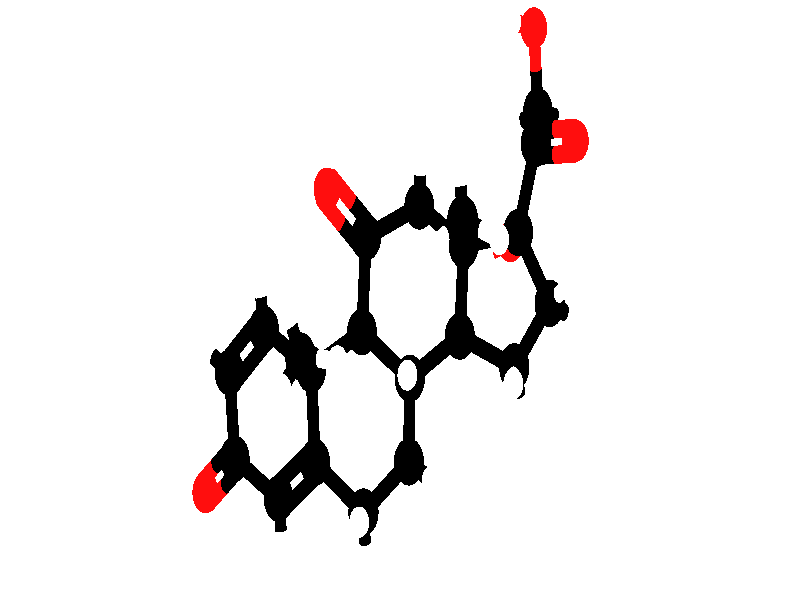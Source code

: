 // ******************************************************
// Created by Jmol 14.29.17  2018-06-15 14:15
//
// This script was generated on Mon, 18 Jun 2018 23:53:33 +1000
// ******************************************************

/****** Jmol Embedded Script **** 
# Jmol state version 14.29.17  2018-06-15 14:15;

function _setWindowState() {
# preferredWidthHeight -1 -1;
# width -1;
# height -1;
  stateVersion = 1429017;
  background [xffffff];
  axis1Color = "[xff0000]";
  axis2Color = "[x008000]";
  axis3Color = "[x0000ff]";
  set ambientPercent 45;
  set diffusePercent 84;
  set specular true;
  set specularPercent 22;
  set specularPower 40;
  set specularExponent 6;
  set celShading false;
  set celShadingPower 10;
  set zShadePower 3;
}

function _setFileState() {

  set allowEmbeddedScripts false;
  set appendNew true;
  set appletProxy "";
  set applySymmetryToBonds false;
  set autoBond true;
  set bondRadiusMilliAngstroms 150;
  set bondTolerance 0.45;
  set defaultLattice {0.0 0.0 0.0};
  set defaultLoadFilter "";
  set defaultLoadScript "";
  set defaultStructureDssp true;
  set defaultVDW Auto;
  set forceAutoBond false;
  #set defaultDirectory "/home/fusion809";
  #set loadFormat "https://files.rcsb.org/download/%FILE.pdb";
  #set loadLigandFormat "https://files.rcsb.org/ligands/download/%FILE.cif";
  #set smilesUrlFormat "https://cactus.nci.nih.gov/chemical/structure/%FILE/file?format=sdf&get3d=true";
  #set nihResolverFormat "https://cactus.nci.nih.gov/chemical/structure/%FILE";
  #set pubChemFormat "https://pubchem.ncbi.nlm.nih.gov/rest/pug/compound/%FILE/SDF?record_type=3d";
  set bondingVersion 0;
  set legacyAutoBonding false;
  set legacyAutoBonding false;
  set legacyHAddition false;
  set legacyJavaFloat false;
  set minBondDistance 0.4;
  set minimizationCriterion  0.001;
  set minimizationSteps  100;
  set multipleBondBananas false;
  set pdbAddHydrogens false;
  set pdbGetHeader false;
  set pdbSequential false;
  set percentVdwAtom 23;
  set smallMoleculeMaxAtoms 40000;
  set smartAromatic true;
  load /*file*/"./Prednisone_(PDB_PDN)_bonds_fixed_1H61.sdf";

}

function _setParameterState() {

   set defaultanglelabel "%VALUE %UNITS";
   set defaultcolorscheme "jmol";
   set defaultdistancelabel "%VALUE %UNITS";
   set defaultdrawarrowscale 0.5;
   set defaultlabelpdb "%m%r";
   set defaultlabelxyz "%a";
   set defaultlattice "{0 0 0}";
   set defaultloadfilter "";
   set defaultloadscript "";
   set defaulttorsionlabel "%VALUE %UNITS";
   set defaulttranslucent 0.5;
   set defaultvdw "Auto";
  color carbon [x000000];
  set allowembeddedscripts true;
  set allowmoveatoms false;
  set allowrotateselected false;
  set animationmode "once";
  set appletproxy "";
  set applysymmetrytobonds false;
  set atomtypes "";
  set autobond true;
  set autofps false;
  set axes window;
  set axesmode 0;
  set axesoffset 0.0;
  set axesscale 2.0;
  set bondmodeor false;
  set bondradiusmilliangstroms 150;
  set bondtolerance 0.45;
  set cartoonbaseedges false;
  set cartoonblockheight 0.5;
  set cartoonblocks false;
  set cartoonfancy false;
  set cartoonladders false;
  set cartoonrockets false;
  set cartoonsteps false;
  set chaincasesensitive false;
  set dataseparator "~~~";
  set defaultstructuredssp true;
  set delaymaximumms 0;
  set dipolescale 1.0;
  set disablepopupmenu false;
  set displaycellparameters true;
  set dotdensity 3;
  set dotscale 1;
  set dotsselectedonly false;
  set dotsurface true;
  set dragselected false;
  set drawfontsize 14.0;
  set drawhover false;
  set dsspcalculatehydrogenalways true;
  set ellipsoidarcs false;
  set ellipsoidarrows false;
  set ellipsoidaxes false;
  set ellipsoidaxisdiameter 0.02;
  set ellipsoidball true;
  set ellipsoiddotcount 200;
  set ellipsoiddots false;
  set ellipsoidfill false;
  set energyunits "kJ";
  set forceautobond false;
  set gestureswipefactor 1.0;
  set greyscalerendering false;
  set hbondsbackbone false;
  set hbondsrasmol true;
  set hbondssolid false;
  set helixstep 1;
  set helppath "https://chemapps.stolaf.edu/jmol/docs/index.htm";
  set hermitelevel 0;
  set hiddenlinesdashed false;
  set hidenameinpopup false;
  set hidenavigationpoint false;
  set highresolution false;
  set hoverdelay 0.5;
  set infofontsize 20;
  set isosurfacekey false;
  set isosurfacepropertysmoothing true;
  set isosurfacepropertysmoothingpower 7;
  set justifymeasurements false;
  set loadatomdatatolerance 0.01;
  set measureallmodels false;
  set measurementlabels true;
  set meshscale 1;
  set messagestylechime false;
  set minbonddistance 0.4;
  set minimizationcriterion 0.001;
  set minimizationrefresh true;
  set minimizationsilent false;
  set minimizationsteps 100;
  set minpixelselradius 6;
  set modulationscale 1.0;
  set monitorenergy false;
  set multiplebondbananas false;
  set multiplebondradiusfactor 0.0;
  set multiplebondspacing -1.0;
  set navigationperiodic false;
  set navigationspeed 5.0;
  set nbocharges true;
  set nmrpredictformat "http://www.nmrdb.org/service/predictor?POST?molfile=";
  set nmrurlformat "http://www.nmrdb.org/new_predictor?POST?molfile=";
  set partialdots false;
  set particleradius 20.0;
  set pdbaddhydrogens false;
  set pdbgetheader false;
  set pdbsequential false;
  set percentvdwatom 23;
  set pickingspinrate 10;
  set pointgroupdistancetolerance 0.2;
  set pointgrouplineartolerance 8.0;
  set propertyatomnumbercolumncount 0;
  set propertyatomnumberfield 0;
  set propertycolorscheme "roygb";
  set propertydatacolumncount 0;
  set propertydatafield 0;
  set quaternionframe "p";
  set rangeselected false;
  set ribbonaspectratio 16;
  set ribbonborder false;
  set rocketbarrels false;
  set selecthetero true;
  set selecthydrogen true;
  set sheetsmoothing 1.0;
  set showhiddenselectionhalos false;
  set showhydrogens true;
  set showmeasurements true;
  set showmodulationvectors false;
  set showmultiplebonds true;
  set shownavigationpointalways false;
  set showunitcelldetails true;
  set slabbyatom false;
  set slabbymolecule false;
  set smallmoleculemaxatoms 40000;
  set smartaromatic true;
  set solventprobe false;
  set solventproberadius 1.2;
  set ssbondsbackbone false;
  set starwidth 0.05;
  set stereodegrees -5;
  set strandcountformeshribbon 7;
  set strandcountforstrands 5;
  set strutdefaultradius 0.3;
  set strutlengthmaximum 7.0;
  set strutsmultiple false;
  set strutspacing 6;
  set tracealpha true;
  set translucent true;
  set twistedsheets false;
  set usenumberlocalization true;
  set vectorscale 1.0;
  set vectorscentered false;
  set vectorsymmetry false;
  set vectortrail 0;
  set vibrationscale 0.5;
  set waitformoveto true;
  set wireframerotation false;
  set zdepth 0;
  set zoomheight false;
  set zoomlarge true;
  set zslab 50;

}

function _setModelState() {


  frank on;
  font frank 16.0 SansSerif Plain;
  select *;
  set fontScaling false;

}

function _setPerspectiveState() {
  set perspectiveModel 11;
  set scaleAngstromsPerInch 0.0;
  set perspectiveDepth true;
  set visualRange 5.0;
  set cameraDepth 3.0;
  boundbox corners {19.2159 8.0868 13.269699} {24.2206 18.1439 22.5803} # volume = 468.62827;
  center {21.71825 13.11535 17.925};
   moveto -1.0 {0 0 1 0} 100.0 0.0 0.0 {21.71825 13.11535 17.925} 8.174089 {0 0 0} 0 0 0 3.0 0.0 0.0;
  save orientation "default";
  moveto 0.0 { -12 -980 -197 78.34} 78.52 0.0 0.0 {21.71825 13.11535 17.925} 8.174089 {0 0 0} 0 0 0 3.0 0.0 0.0;;
  slab 100;depth 0;
  set slabRange 0.0;
  set spinX 0; set spinY 30; set spinZ 0; set spinFps 30;  set navX 0; set navY 0; set navZ 0; set navFps 10;
}

function _setSelectionState() {
  select ({0:51});
  set hideNotSelected false;
}

function _setState() {
  initialize;
  set refreshing false;
  _setWindowState;
  _setFileState;
  _setParameterState;
  _setModelState;
  _setPerspectiveState;
  _setSelectionState;
  set refreshing true;
  set antialiasDisplay false;
  set antialiasTranslucent true;
  set antialiasImages true;
}

_setState;

**/
// Jmol perspective:
// screen width height dim: 8000 3814 8000
// perspectiveDepth: true
// cameraDistance(angstroms): 72.86681
// aperatureAngle(degrees): 16.260204
// scalePixelsPerAngstrom: 384.16666
// light source: {-0.34815532, -0.34815532, 0.87038827}
// lighting:   set ambientPercent 45;   set diffusePercent 84;   set specular true;   set specularPercent 22;   set specularPower 40;   set specularExponent 6;   set celShading false;   set celShadingPower 10;   set zShadePower 3;   set zDepth 0;   set zSlab 50;   set zShade false; 
// center: {21.71825, 13.11535, 17.925}
// rotationRadius: 8.174089
// boundboxCenter: {21.71825, 13.11535, 17.925}
// translationOffset: 
// zoom: 78.52495
// moveto command: moveto 1.0 { -12 -980 -197 78.34} 78.52 0.0 0.0 {21.71825 13.11535 17.925} 8.174089 {0 0 0} 0 0 0 3.0 0.0 0.0;

// ******************************************************
// Declare the resolution, camera, and light sources.
// ******************************************************

// NOTE: if you plan to render at a different resolution,
// be sure to update the following two lines to maintain
// the correct aspect ratio.

#declare Width = 8000;
#declare Height = 3814;
#declare minScreenDimension = 3814;
#declare showAtoms = true;
#declare showBonds = true;
#declare noShadows = true;
camera{
  perspective
  angle 16.260204
  right < 8000, 0, 0>
  up < 0, -3814, 0 >
  sky < 0, -1, 0 >
  location < 4000.0, 1907.0, 0>
  look_at < 4000.0, 1907.0, 1000 >
}

background { color rgb <1.0,1.0,1.0> }

light_source { <-2785.2427,-2785.2427, -6963.106>  rgb <0.6,0.6,0.6> }


// ***********************************************
// macros for common shapes
// ***********************************************

#default { finish {
  ambient 0.45
  diffuse 0.84
  specular 0.22
  roughness .00001
  metallic
  phong 0.9
  phong_size 120
}}

#macro check_shadow()
 #if (noShadows)
  no_shadow 
 #end
#end

#declare slabZ = 0;
#declare depthZ = 2147483647;
#declare dzSlab = 10;
#declare dzDepth = dzSlab;
#declare dzStep = 0.001;

#macro clip()
  clipped_by { box {<0,0,slabZ>,<Width,Height,depthZ>} }
#end

#macro circleCap(Z,RADIUS,R,G,B,T)
// cap for lower clip
 #local cutDiff = Z - slabZ;
 #local cutRadius2 = (RADIUS*RADIUS) - (cutDiff*cutDiff);
 #if (cutRadius2 > 0)
  #local cutRadius = sqrt(cutRadius2);
  #if (dzSlab > 0)
   #declare dzSlab = dzSlab - dzStep;
  #end
  cylinder{<X,Y,slabZ-dzSlab>,<X,Y,(slabZ+1)>,cutRadius
   pigment{rgbt<R,G,B,T>}
   translucentFinish(T)
   check_shadow()}
 #end
// cap for upper clip
 #declare cutDiff = Z - depthZ;
 #declare cutRadius2 = (RADIUS*RADIUS) - (cutDiff*cutDiff);
 #if (cutRadius2 > 0)
  #local cutRadius = sqrt(cutRadius2);
  #if (dzDepth > 0)
   #declare dzDepth = dzDepth - dzStep;
  #end
  cylinder{<X,Y,depthZ+dzDepth>,<X,Y,(depthZ-1)>,cutRadius
   pigment{rgbt<R,G,B,T>}
   translucentFinish(T)
   check_shadow()}
 #end
#end

#macro translucentFinish(T)
 #local shineFactor = T;
 #if (T <= 0.25)
  #declare shineFactor = (1.0-4*T);
 #end
 #if (T > 0.25)
  #declare shineFactor = 0;
 #end
 finish {
  ambient 0.45
  diffuse 0.84
  specular 0.22
  roughness .00001
  metallic shineFactor
  phong 0.9*shineFactor
  phong_size 120*shineFactor
}#end

#macro a(X,Y,Z,RADIUS,R,G,B,T)
 sphere{<X,Y,Z>,RADIUS
  pigment{rgbt<R,G,B,T>}
  translucentFinish(T)
  clip()
  check_shadow()}
#end

#macro q(XX,YY,ZZ,XY,XZ,YZ,X,Y,Z,J,R,G,B,T)
 quadric{<XX,YY,ZZ>,<XY,XZ,YZ>,<X,Y,Z>,J
  pigment{rgbt<R,G,B,T>}
  translucentFinish(T)
  clip()
  check_shadow()}
#end

#macro b(X1,Y1,Z1,RADIUS1,X2,Y2,Z2,RADIUS2,R,G,B,T)
 cone{<X1,Y1,Z1>,RADIUS1,<X2,Y2,Z2>,RADIUS2
  pigment{rgbt<R,G,B,T>}
  translucentFinish(T)
  clip()
  check_shadow()}
#end

#macro c(X1,Y1,Z1,RADIUS1,X2,Y2,Z2,RADIUS2,R,G,B,T)
 cone{<X1,Y1,Z1>,RADIUS1,<X2,Y2,Z2>,RADIUS2 open
  pigment{rgbt<R,G,B,T>}
  translucentFinish(T)
  clip()
  check_shadow()}
#end

a(2631.0,2093.0,28173.0,150.0,0.0,0.0,0.0,0)
a(2268.0,2376.0,28451.0,150.0,0.0,0.0,0.0,0)
a(2317.0,2935.0,28539.0,150.0,0.0,0.0,0.0,0)
a(2773.0,3184.0,28322.0,150.0,0.0,0.0,0.0,0)
a(3149.0,2941.0,28043.0,150.0,0.0,0.0,0.0,0)
a(3637.0,3247.0,27813.0,150.0,0.0,0.0,0.0,0)
a(4089.0,2934.0,27941.0,150.0,0.0,0.0,0.0,0)
a(4097.0,2403.0,27840.0,150.0,0.0,0.0,0.0,0)
a(3618.0,2111.0,28102.0,150.0,0.0,0.0,0.0,0)
a(3114.0,2346.0,27933.0,150.0,0.0,0.0,0.0,0)
a(3661.0,1507.0,28000.0,150.0,0.0,0.0,0.0,0)
a(4194.0,1307.0,28166.0,150.0,0.0,0.0,0.0,0)
a(4635.0,1557.0,27907.0,150.0,0.0,0.0,0.0,0)
a(4599.0,2137.0,28018.0,150.0,0.0,0.0,0.0,0)
a(5135.0,2330.0,27817.0,150.0,0.0,0.0,0.0,0)
a(5490.0,1928.0,27887.0,150.0,0.0,0.0,0.0,0)
a(5187.0,1476.0,28131.0,150.0,0.0,0.0,0.0,0)
a(4611.0,1407.0,27315.0,150.0,0.0,0.0,0.0,0)
a(3027.0,2258.0,27364.0,150.0,0.0,0.0,0.0,0)
a(5359.0,910.0,28039.0,150.0,0.0,0.0,0.0,0)
a(5400.0,689.0,28411.0,150.0,0.0,0.0,0.0,0)
a(2001.0,3165.0,28772.0,134.0,1.0,0.0546875,0.0546875,0)
a(3276.0,1205.0,27806.0,134.0,1.0,0.0546875,0.0546875,0)
a(5132.0,1528.0,28709.0,134.0,1.0,0.0546875,0.0546875,0)
a(5733.0,906.0,27705.0,134.0,1.0,0.0546875,0.0546875,0)
a(5351.0,163.0,28262.0,134.0,1.0,0.0546875,0.0546875,0)
a(2573.0,1681.0,28123.0,97.0,1.0,1.0,1.0,0)
a(1936.0,2176.0,28609.0,97.0,1.0,1.0,1.0,0)
a(2818.0,3596.0,28386.0,97.0,1.0,1.0,1.0,0)
a(3666.0,3633.0,27972.0,97.0,1.0,1.0,1.0,0)
a(3601.0,3289.0,27398.0,97.0,1.0,1.0,1.0,0)
a(4095.0,2948.0,28360.0,97.0,1.0,1.0,1.0,0)
a(4412.0,3101.0,27733.0,97.0,1.0,1.0,1.0,0)
a(4072.0,2375.0,27423.0,97.0,1.0,1.0,1.0,0)
a(3630.0,2162.0,28518.0,97.0,1.0,1.0,1.0,0)
a(4208.0,903.0,28056.0,97.0,1.0,1.0,1.0,0)
a(4234.0,1368.0,28578.0,97.0,1.0,1.0,1.0,0)
a(4548.0,2241.0,28420.0,97.0,1.0,1.0,1.0,0)
a(5256.0,2672.0,28027.0,97.0,1.0,1.0,1.0,0)
a(5109.0,2429.0,27411.0,97.0,1.0,1.0,1.0,0)
a(5807.0,2048.0,28133.0,97.0,1.0,1.0,1.0,0)
a(5652.0,1813.0,27519.0,97.0,1.0,1.0,1.0,0)
a(4961.0,1534.0,27124.0,97.0,1.0,1.0,1.0,0)
a(4575.0,991.0,27278.0,97.0,1.0,1.0,1.0,0)
a(4280.0,1592.0,27137.0,97.0,1.0,1.0,1.0,0)
a(3393.0,2283.0,27161.0,97.0,1.0,1.0,1.0,0)
a(2861.0,1878.0,27305.0,97.0,1.0,1.0,1.0,0)
a(2765.0,2550.0,27215.0,97.0,1.0,1.0,1.0,0)
a(5116.0,802.0,28697.0,97.0,1.0,1.0,1.0,0)
a(5774.0,760.0,28585.0,97.0,1.0,1.0,1.0,0)
a(4790.0,1642.0,28790.0,97.0,1.0,1.0,1.0,0)
a(5028.0,113.0,28090.0,97.0,1.0,1.0,1.0,0)
b(5351.0,163.0,28262.0,57.625,5189.5,138.0,28176.0,57.625,1.0,0.0546875,0.0546875,0)
b(5189.5,138.0,28176.0,57.625,5028.0,113.0,28090.0,57.625,1.0,1.0,1.0,0)
a(5351.0,163.0,28262.0,57.625,1.0,0.0546875,0.0546875,0)
a(5028.0,113.0,28090.0,57.625,1.0,1.0,1.0,0)
b(5359.0,990.0,28039.0,57.625,5546.0,988.0,27872.0,57.625,0.0,0.0,0.0,0)
b(5546.0,988.0,27872.0,57.625,5733.0,986.0,27705.0,57.625,1.0,0.0546875,0.0546875,0)
a(5359.0,990.0,28039.0,57.625,0.0,0.0,0.0,0)
a(5733.0,986.0,27705.0,57.625,1.0,0.0546875,0.0546875,0)
b(5358.0,829.0,28039.0,57.625,5545.0,827.0,27872.0,57.625,0.0,0.0,0.0,0)
b(5545.0,827.0,27872.0,57.625,5732.0,825.0,27705.0,57.625,1.0,0.0546875,0.0546875,0)
a(5358.0,829.0,28039.0,57.625,0.0,0.0,0.0,0)
a(5732.0,825.0,27705.0,57.625,1.0,0.0546875,0.0546875,0)
b(5132.0,1528.0,28709.0,57.625,4961.0,1585.0,28749.5,57.625,1.0,0.0546875,0.0546875,0)
b(4961.0,1585.0,28749.5,57.625,4790.0,1642.0,28790.0,57.625,1.0,1.0,1.0,0)
a(5132.0,1528.0,28709.0,57.625,1.0,0.0546875,0.0546875,0)
a(4790.0,1642.0,28790.0,57.625,1.0,1.0,1.0,0)
b(5400.0,689.0,28411.0,57.625,5587.0,724.5,28498.0,57.625,0.0,0.0,0.0,0)
b(5587.0,724.5,28498.0,57.625,5774.0,760.0,28585.0,57.625,1.0,1.0,1.0,0)
a(5400.0,689.0,28411.0,57.625,0.0,0.0,0.0,0)
a(5774.0,760.0,28585.0,57.625,1.0,1.0,1.0,0)
b(5400.0,689.0,28411.0,57.625,5258.0,745.5,28554.0,57.625,0.0,0.0,0.0,0)
b(5258.0,745.5,28554.0,57.625,5116.0,802.0,28697.0,57.625,1.0,1.0,1.0,0)
a(5400.0,689.0,28411.0,57.625,0.0,0.0,0.0,0)
a(5116.0,802.0,28697.0,57.625,1.0,1.0,1.0,0)
b(5400.0,689.0,28411.0,57.625,5375.5,426.0,28336.5,57.625,0.0,0.0,0.0,0)
b(5375.5,426.0,28336.5,57.625,5351.0,163.0,28262.0,57.625,1.0,0.0546875,0.0546875,0)
a(5400.0,689.0,28411.0,57.625,0.0,0.0,0.0,0)
a(5351.0,163.0,28262.0,57.625,1.0,0.0546875,0.0546875,0)
b(5359.0,910.0,28039.0,57.625,5400.0,689.0,28411.0,57.625,0.0,0.0,0.0,0)
a(5359.0,910.0,28039.0,57.625,0.0,0.0,0.0,0)
a(5400.0,689.0,28411.0,57.625,0.0,0.0,0.0,0)
b(3027.0,2258.0,27364.0,57.625,2896.0,2404.0,27289.5,57.625,0.0,0.0,0.0,0)
b(2896.0,2404.0,27289.5,57.625,2765.0,2550.0,27215.0,57.625,1.0,1.0,1.0,0)
a(3027.0,2258.0,27364.0,57.625,0.0,0.0,0.0,0)
a(2765.0,2550.0,27215.0,57.625,1.0,1.0,1.0,0)
b(3027.0,2258.0,27364.0,57.625,2944.0,2068.0,27334.5,57.625,0.0,0.0,0.0,0)
b(2944.0,2068.0,27334.5,57.625,2861.0,1878.0,27305.0,57.625,1.0,1.0,1.0,0)
a(3027.0,2258.0,27364.0,57.625,0.0,0.0,0.0,0)
a(2861.0,1878.0,27305.0,57.625,1.0,1.0,1.0,0)
b(3027.0,2258.0,27364.0,57.625,3210.0,2270.5,27262.5,57.625,0.0,0.0,0.0,0)
b(3210.0,2270.5,27262.5,57.625,3393.0,2283.0,27161.0,57.625,1.0,1.0,1.0,0)
a(3027.0,2258.0,27364.0,57.625,0.0,0.0,0.0,0)
a(3393.0,2283.0,27161.0,57.625,1.0,1.0,1.0,0)
b(4611.0,1407.0,27315.0,57.625,4445.5,1499.5,27226.0,57.625,0.0,0.0,0.0,0)
b(4445.5,1499.5,27226.0,57.625,4280.0,1592.0,27137.0,57.625,1.0,1.0,1.0,0)
a(4611.0,1407.0,27315.0,57.625,0.0,0.0,0.0,0)
a(4280.0,1592.0,27137.0,57.625,1.0,1.0,1.0,0)
b(4611.0,1407.0,27315.0,57.625,4593.0,1199.0,27296.5,57.625,0.0,0.0,0.0,0)
b(4593.0,1199.0,27296.5,57.625,4575.0,991.0,27278.0,57.625,1.0,1.0,1.0,0)
a(4611.0,1407.0,27315.0,57.625,0.0,0.0,0.0,0)
a(4575.0,991.0,27278.0,57.625,1.0,1.0,1.0,0)
b(4611.0,1407.0,27315.0,57.625,4786.0,1470.5,27219.5,57.625,0.0,0.0,0.0,0)
b(4786.0,1470.5,27219.5,57.625,4961.0,1534.0,27124.0,57.625,1.0,1.0,1.0,0)
a(4611.0,1407.0,27315.0,57.625,0.0,0.0,0.0,0)
a(4961.0,1534.0,27124.0,57.625,1.0,1.0,1.0,0)
b(5187.0,1476.0,28131.0,57.625,5159.5,1502.0,28420.0,57.625,0.0,0.0,0.0,0)
b(5159.5,1502.0,28420.0,57.625,5132.0,1528.0,28709.0,57.625,1.0,0.0546875,0.0546875,0)
a(5187.0,1476.0,28131.0,57.625,0.0,0.0,0.0,0)
a(5132.0,1528.0,28709.0,57.625,1.0,0.0546875,0.0546875,0)
b(5187.0,1476.0,28131.0,57.625,5359.0,910.0,28039.0,57.625,0.0,0.0,0.0,0)
a(5187.0,1476.0,28131.0,57.625,0.0,0.0,0.0,0)
a(5359.0,910.0,28039.0,57.625,0.0,0.0,0.0,0)
b(5490.0,1928.0,27887.0,57.625,5571.0,1870.5,27703.0,57.625,0.0,0.0,0.0,0)
b(5571.0,1870.5,27703.0,57.625,5652.0,1813.0,27519.0,57.625,1.0,1.0,1.0,0)
a(5490.0,1928.0,27887.0,57.625,0.0,0.0,0.0,0)
a(5652.0,1813.0,27519.0,57.625,1.0,1.0,1.0,0)
b(5490.0,1928.0,27887.0,57.625,5648.5,1988.0,28010.0,57.625,0.0,0.0,0.0,0)
b(5648.5,1988.0,28010.0,57.625,5807.0,2048.0,28133.0,57.625,1.0,1.0,1.0,0)
a(5490.0,1928.0,27887.0,57.625,0.0,0.0,0.0,0)
a(5807.0,2048.0,28133.0,57.625,1.0,1.0,1.0,0)
b(5490.0,1928.0,27887.0,57.625,5187.0,1476.0,28131.0,57.625,0.0,0.0,0.0,0)
a(5490.0,1928.0,27887.0,57.625,0.0,0.0,0.0,0)
a(5187.0,1476.0,28131.0,57.625,0.0,0.0,0.0,0)
b(5135.0,2330.0,27817.0,57.625,5122.0,2379.5,27614.0,57.625,0.0,0.0,0.0,0)
b(5122.0,2379.5,27614.0,57.625,5109.0,2429.0,27411.0,57.625,1.0,1.0,1.0,0)
a(5135.0,2330.0,27817.0,57.625,0.0,0.0,0.0,0)
a(5109.0,2429.0,27411.0,57.625,1.0,1.0,1.0,0)
b(5135.0,2330.0,27817.0,57.625,5195.5,2501.0,27922.0,57.625,0.0,0.0,0.0,0)
b(5195.5,2501.0,27922.0,57.625,5256.0,2672.0,28027.0,57.625,1.0,1.0,1.0,0)
a(5135.0,2330.0,27817.0,57.625,0.0,0.0,0.0,0)
a(5256.0,2672.0,28027.0,57.625,1.0,1.0,1.0,0)
b(5135.0,2330.0,27817.0,57.625,5490.0,1928.0,27887.0,57.625,0.0,0.0,0.0,0)
a(5135.0,2330.0,27817.0,57.625,0.0,0.0,0.0,0)
a(5490.0,1928.0,27887.0,57.625,0.0,0.0,0.0,0)
b(4599.0,2137.0,28018.0,57.625,4573.5,2189.0,28219.0,57.625,0.0,0.0,0.0,0)
b(4573.5,2189.0,28219.0,57.625,4548.0,2241.0,28420.0,57.625,1.0,1.0,1.0,0)
a(4599.0,2137.0,28018.0,57.625,0.0,0.0,0.0,0)
a(4548.0,2241.0,28420.0,57.625,1.0,1.0,1.0,0)
b(4599.0,2137.0,28018.0,57.625,5135.0,2330.0,27817.0,57.625,0.0,0.0,0.0,0)
a(4599.0,2137.0,28018.0,57.625,0.0,0.0,0.0,0)
a(5135.0,2330.0,27817.0,57.625,0.0,0.0,0.0,0)
b(4635.0,1557.0,27907.0,57.625,4611.0,1407.0,27315.0,57.625,0.0,0.0,0.0,0)
a(4635.0,1557.0,27907.0,57.625,0.0,0.0,0.0,0)
a(4611.0,1407.0,27315.0,57.625,0.0,0.0,0.0,0)
b(4635.0,1557.0,27907.0,57.625,5187.0,1476.0,28131.0,57.625,0.0,0.0,0.0,0)
a(4635.0,1557.0,27907.0,57.625,0.0,0.0,0.0,0)
a(5187.0,1476.0,28131.0,57.625,0.0,0.0,0.0,0)
b(4635.0,1557.0,27907.0,57.625,4599.0,2137.0,28018.0,57.625,0.0,0.0,0.0,0)
a(4635.0,1557.0,27907.0,57.625,0.0,0.0,0.0,0)
a(4599.0,2137.0,28018.0,57.625,0.0,0.0,0.0,0)
b(4194.0,1307.0,28166.0,57.625,4214.0,1337.5,28372.0,57.625,0.0,0.0,0.0,0)
b(4214.0,1337.5,28372.0,57.625,4234.0,1368.0,28578.0,57.625,1.0,1.0,1.0,0)
a(4194.0,1307.0,28166.0,57.625,0.0,0.0,0.0,0)
a(4234.0,1368.0,28578.0,57.625,1.0,1.0,1.0,0)
b(4194.0,1307.0,28166.0,57.625,4201.0,1105.0,28111.0,57.625,0.0,0.0,0.0,0)
b(4201.0,1105.0,28111.0,57.625,4208.0,903.0,28056.0,57.625,1.0,1.0,1.0,0)
a(4194.0,1307.0,28166.0,57.625,0.0,0.0,0.0,0)
a(4208.0,903.0,28056.0,57.625,1.0,1.0,1.0,0)
b(4194.0,1307.0,28166.0,57.625,4635.0,1557.0,27907.0,57.625,0.0,0.0,0.0,0)
a(4194.0,1307.0,28166.0,57.625,0.0,0.0,0.0,0)
a(4635.0,1557.0,27907.0,57.625,0.0,0.0,0.0,0)
b(3715.0,1438.0,28000.0,57.625,3522.5,1287.0,27903.0,57.625,0.0,0.0,0.0,0)
b(3522.5,1287.0,27903.0,57.625,3330.0,1136.0,27806.0,57.625,1.0,0.0546875,0.0546875,0)
a(3715.0,1438.0,28000.0,57.625,0.0,0.0,0.0,0)
a(3330.0,1136.0,27806.0,57.625,1.0,0.0546875,0.0546875,0)
b(3607.0,1576.0,28000.0,57.625,3414.5,1425.0,27903.0,57.625,0.0,0.0,0.0,0)
b(3414.5,1425.0,27903.0,57.625,3222.0,1274.0,27806.0,57.625,1.0,0.0546875,0.0546875,0)
a(3607.0,1576.0,28000.0,57.625,0.0,0.0,0.0,0)
a(3222.0,1274.0,27806.0,57.625,1.0,0.0546875,0.0546875,0)
b(3661.0,1507.0,28000.0,57.625,4194.0,1307.0,28166.0,57.625,0.0,0.0,0.0,0)
a(3661.0,1507.0,28000.0,57.625,0.0,0.0,0.0,0)
a(4194.0,1307.0,28166.0,57.625,0.0,0.0,0.0,0)
b(3114.0,2346.0,27933.0,57.625,3027.0,2258.0,27364.0,57.625,0.0,0.0,0.0,0)
a(3114.0,2346.0,27933.0,57.625,0.0,0.0,0.0,0)
a(3027.0,2258.0,27364.0,57.625,0.0,0.0,0.0,0)
b(3618.0,2111.0,28102.0,57.625,3624.0,2136.5,28310.0,57.625,0.0,0.0,0.0,0)
b(3624.0,2136.5,28310.0,57.625,3630.0,2162.0,28518.0,57.625,1.0,1.0,1.0,0)
a(3618.0,2111.0,28102.0,57.625,0.0,0.0,0.0,0)
a(3630.0,2162.0,28518.0,57.625,1.0,1.0,1.0,0)
b(3618.0,2111.0,28102.0,57.625,3661.0,1507.0,28000.0,57.625,0.0,0.0,0.0,0)
a(3618.0,2111.0,28102.0,57.625,0.0,0.0,0.0,0)
a(3661.0,1507.0,28000.0,57.625,0.0,0.0,0.0,0)
b(3618.0,2111.0,28102.0,57.625,3114.0,2346.0,27933.0,57.625,0.0,0.0,0.0,0)
a(3618.0,2111.0,28102.0,57.625,0.0,0.0,0.0,0)
a(3114.0,2346.0,27933.0,57.625,0.0,0.0,0.0,0)
b(4097.0,2403.0,27840.0,57.625,4084.5,2389.0,27631.5,57.625,0.0,0.0,0.0,0)
b(4084.5,2389.0,27631.5,57.625,4072.0,2375.0,27423.0,57.625,1.0,1.0,1.0,0)
a(4097.0,2403.0,27840.0,57.625,0.0,0.0,0.0,0)
a(4072.0,2375.0,27423.0,57.625,1.0,1.0,1.0,0)
b(4097.0,2403.0,27840.0,57.625,4599.0,2137.0,28018.0,57.625,0.0,0.0,0.0,0)
a(4097.0,2403.0,27840.0,57.625,0.0,0.0,0.0,0)
a(4599.0,2137.0,28018.0,57.625,0.0,0.0,0.0,0)
b(4097.0,2403.0,27840.0,57.625,3618.0,2111.0,28102.0,57.625,0.0,0.0,0.0,0)
a(4097.0,2403.0,27840.0,57.625,0.0,0.0,0.0,0)
a(3618.0,2111.0,28102.0,57.625,0.0,0.0,0.0,0)
b(4089.0,2934.0,27941.0,57.625,4250.5,3017.5,27837.0,57.625,0.0,0.0,0.0,0)
b(4250.5,3017.5,27837.0,57.625,4412.0,3101.0,27733.0,57.625,1.0,1.0,1.0,0)
a(4089.0,2934.0,27941.0,57.625,0.0,0.0,0.0,0)
a(4412.0,3101.0,27733.0,57.625,1.0,1.0,1.0,0)
b(4089.0,2934.0,27941.0,57.625,4092.0,2941.0,28150.5,57.625,0.0,0.0,0.0,0)
b(4092.0,2941.0,28150.5,57.625,4095.0,2948.0,28360.0,57.625,1.0,1.0,1.0,0)
a(4089.0,2934.0,27941.0,57.625,0.0,0.0,0.0,0)
a(4095.0,2948.0,28360.0,57.625,1.0,1.0,1.0,0)
b(4089.0,2934.0,27941.0,57.625,4097.0,2403.0,27840.0,57.625,0.0,0.0,0.0,0)
a(4089.0,2934.0,27941.0,57.625,0.0,0.0,0.0,0)
a(4097.0,2403.0,27840.0,57.625,0.0,0.0,0.0,0)
b(3637.0,3247.0,27813.0,57.625,3619.0,3268.0,27605.5,57.625,0.0,0.0,0.0,0)
b(3619.0,3268.0,27605.5,57.625,3601.0,3289.0,27398.0,57.625,1.0,1.0,1.0,0)
a(3637.0,3247.0,27813.0,57.625,0.0,0.0,0.0,0)
a(3601.0,3289.0,27398.0,57.625,1.0,1.0,1.0,0)
b(3637.0,3247.0,27813.0,57.625,3651.5,3440.0,27892.5,57.625,0.0,0.0,0.0,0)
b(3651.5,3440.0,27892.5,57.625,3666.0,3633.0,27972.0,57.625,1.0,1.0,1.0,0)
a(3637.0,3247.0,27813.0,57.625,0.0,0.0,0.0,0)
a(3666.0,3633.0,27972.0,57.625,1.0,1.0,1.0,0)
b(3637.0,3247.0,27813.0,57.625,4089.0,2934.0,27941.0,57.625,0.0,0.0,0.0,0)
a(3637.0,3247.0,27813.0,57.625,0.0,0.0,0.0,0)
a(4089.0,2934.0,27941.0,57.625,0.0,0.0,0.0,0)
b(3149.0,2941.0,28043.0,57.625,3114.0,2346.0,27933.0,57.625,0.0,0.0,0.0,0)
a(3149.0,2941.0,28043.0,57.625,0.0,0.0,0.0,0)
a(3114.0,2346.0,27933.0,57.625,0.0,0.0,0.0,0)
b(3149.0,2941.0,28043.0,57.625,3637.0,3247.0,27813.0,57.625,0.0,0.0,0.0,0)
a(3149.0,2941.0,28043.0,57.625,0.0,0.0,0.0,0)
a(3637.0,3247.0,27813.0,57.625,0.0,0.0,0.0,0)
b(2773.0,3184.0,28322.0,57.625,2795.5,3390.0,28354.0,57.625,0.0,0.0,0.0,0)
b(2795.5,3390.0,28354.0,57.625,2818.0,3596.0,28386.0,57.625,1.0,1.0,1.0,0)
a(2773.0,3184.0,28322.0,57.625,0.0,0.0,0.0,0)
a(2818.0,3596.0,28386.0,57.625,1.0,1.0,1.0,0)
b(2819.0,3255.0,28322.0,57.625,3195.0,3012.0,28043.0,57.625,0.0,0.0,0.0,0)
a(2819.0,3255.0,28322.0,57.625,0.0,0.0,0.0,0)
a(3195.0,3012.0,28043.0,57.625,0.0,0.0,0.0,0)
b(2727.0,3112.0,28322.0,57.625,3103.0,2869.0,28043.0,57.625,0.0,0.0,0.0,0)
a(2727.0,3112.0,28322.0,57.625,0.0,0.0,0.0,0)
a(3103.0,2869.0,28043.0,57.625,0.0,0.0,0.0,0)
b(2270.0,2870.0,28539.0,57.625,2112.0,2985.0,28655.5,57.625,0.0,0.0,0.0,0)
b(2112.0,2985.0,28655.5,57.625,1954.0,3100.0,28772.0,57.625,1.0,0.0546875,0.0546875,0)
a(2270.0,2870.0,28539.0,57.625,0.0,0.0,0.0,0)
a(1954.0,3100.0,28772.0,57.625,1.0,0.0546875,0.0546875,0)
b(2365.0,3001.0,28539.0,57.625,2207.0,3116.0,28655.5,57.625,0.0,0.0,0.0,0)
b(2207.0,3116.0,28655.5,57.625,2049.0,3231.0,28772.0,57.625,1.0,0.0546875,0.0546875,0)
a(2365.0,3001.0,28539.0,57.625,0.0,0.0,0.0,0)
a(2049.0,3231.0,28772.0,57.625,1.0,0.0546875,0.0546875,0)
b(2317.0,2935.0,28539.0,57.625,2773.0,3184.0,28322.0,57.625,0.0,0.0,0.0,0)
a(2317.0,2935.0,28539.0,57.625,0.0,0.0,0.0,0)
a(2773.0,3184.0,28322.0,57.625,0.0,0.0,0.0,0)
b(2268.0,2376.0,28451.0,57.625,2102.0,2276.0,28530.0,57.625,0.0,0.0,0.0,0)
b(2102.0,2276.0,28530.0,57.625,1936.0,2176.0,28609.0,57.625,1.0,1.0,1.0,0)
a(2268.0,2376.0,28451.0,57.625,0.0,0.0,0.0,0)
a(1936.0,2176.0,28609.0,57.625,1.0,1.0,1.0,0)
b(2268.0,2376.0,28451.0,57.625,2317.0,2935.0,28539.0,57.625,0.0,0.0,0.0,0)
a(2268.0,2376.0,28451.0,57.625,0.0,0.0,0.0,0)
a(2317.0,2935.0,28539.0,57.625,0.0,0.0,0.0,0)
b(2631.0,2093.0,28173.0,57.625,2602.0,1887.0,28148.0,57.625,0.0,0.0,0.0,0)
b(2602.0,1887.0,28148.0,57.625,2573.0,1681.0,28123.0,57.625,1.0,1.0,1.0,0)
a(2631.0,2093.0,28173.0,57.625,0.0,0.0,0.0,0)
a(2573.0,1681.0,28123.0,57.625,1.0,1.0,1.0,0)
b(2631.0,2093.0,28173.0,57.625,3114.0,2346.0,27933.0,57.625,0.0,0.0,0.0,0)
a(2631.0,2093.0,28173.0,57.625,0.0,0.0,0.0,0)
a(3114.0,2346.0,27933.0,57.625,0.0,0.0,0.0,0)
b(2579.0,2026.0,28173.0,57.625,2216.0,2309.0,28451.0,57.625,0.0,0.0,0.0,0)
a(2579.0,2026.0,28173.0,57.625,0.0,0.0,0.0,0)
a(2216.0,2309.0,28451.0,57.625,0.0,0.0,0.0,0)
b(2684.0,2161.0,28173.0,57.625,2321.0,2444.0,28451.0,57.625,0.0,0.0,0.0,0)
a(2684.0,2161.0,28173.0,57.625,0.0,0.0,0.0,0)
a(2321.0,2444.0,28451.0,57.625,0.0,0.0,0.0,0)
